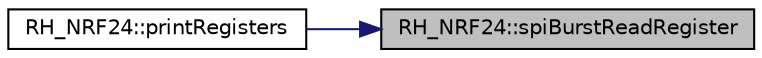 digraph "RH_NRF24::spiBurstReadRegister"
{
 // LATEX_PDF_SIZE
  edge [fontname="Helvetica",fontsize="10",labelfontname="Helvetica",labelfontsize="10"];
  node [fontname="Helvetica",fontsize="10",shape=record];
  rankdir="RL";
  Node1 [label="RH_NRF24::spiBurstReadRegister",height=0.2,width=0.4,color="black", fillcolor="grey75", style="filled", fontcolor="black",tooltip=" "];
  Node1 -> Node2 [dir="back",color="midnightblue",fontsize="10",style="solid",fontname="Helvetica"];
  Node2 [label="RH_NRF24::printRegisters",height=0.2,width=0.4,color="black", fillcolor="white", style="filled",URL="$class_r_h___n_r_f24.html#a8a98826f72920133b8fc65f03cbc3a29",tooltip=" "];
}
